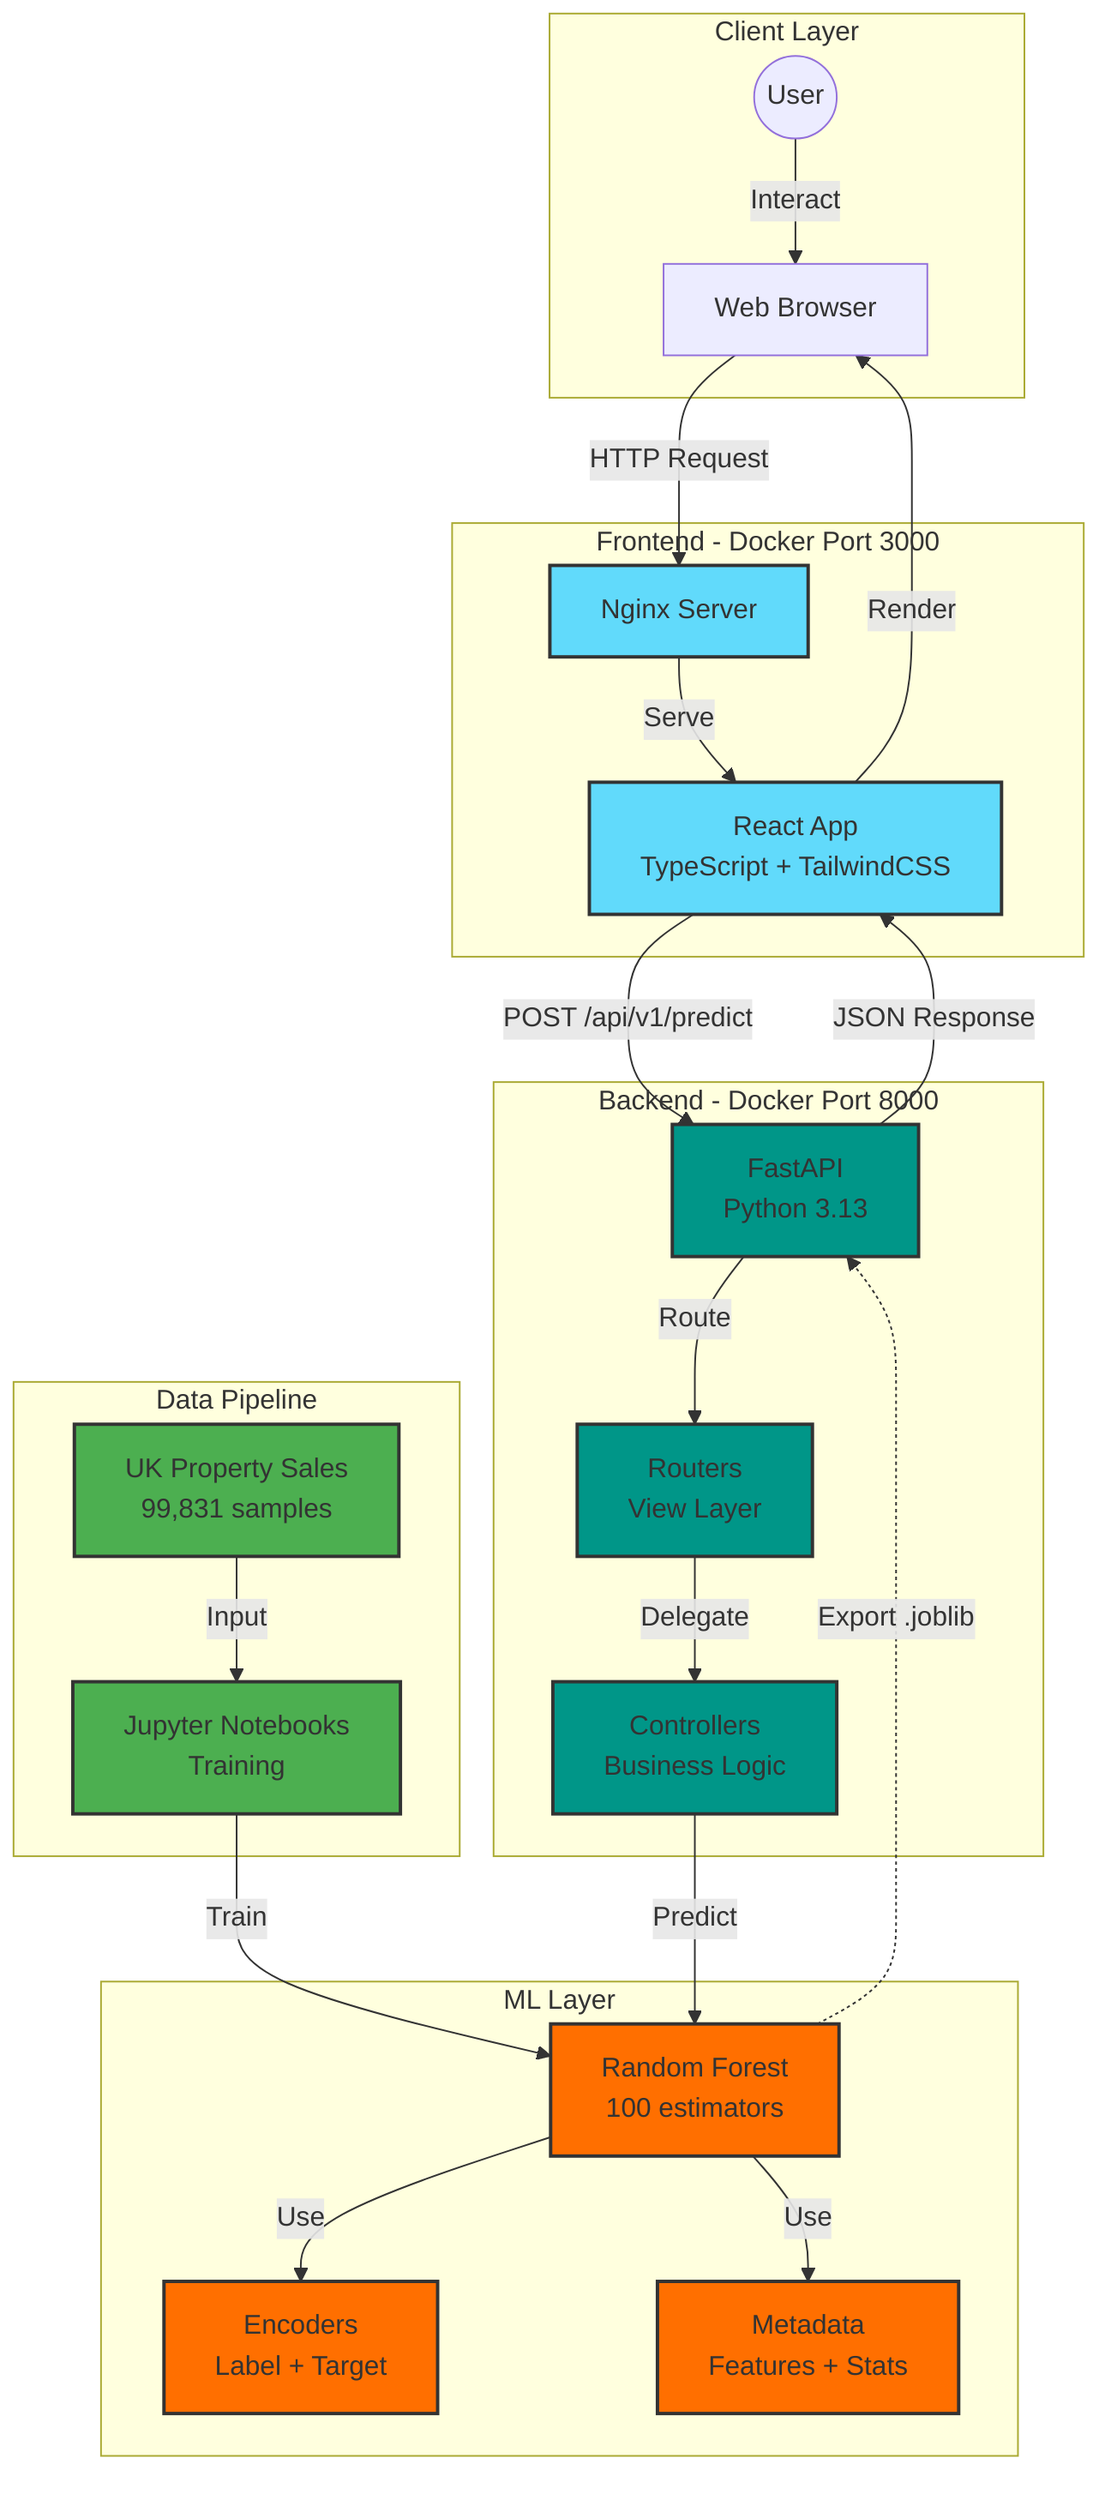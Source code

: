 flowchart TB
    subgraph Client[Client Layer]
        User((User))
        Browser[Web Browser]
    end

    subgraph Frontend[Frontend - Docker Port 3000]
        React[React App<br/>TypeScript + TailwindCSS]
        Nginx[Nginx Server]
    end

    subgraph Backend[Backend - Docker Port 8000]
        FastAPI[FastAPI<br/>Python 3.13]
        Controller[Controllers<br/>Business Logic]
        Router[Routers<br/>View Layer]
    end

    subgraph ML[ML Layer]
        Model[Random Forest<br/>100 estimators]
        Encoders[Encoders<br/>Label + Target]
        Metadata[Metadata<br/>Features + Stats]
    end

    subgraph Data[Data Pipeline]
        Notebooks[Jupyter Notebooks<br/>Training]
        Dataset[UK Property Sales<br/>99,831 samples]
    end

    User -->|Interact| Browser
    Browser -->|HTTP Request| Nginx
    Nginx -->|Serve| React
    React -->|POST /api/v1/predict| FastAPI
    FastAPI -->|Route| Router
    Router -->|Delegate| Controller
    Controller -->|Predict| Model
    Model -->|Use| Encoders
    Model -->|Use| Metadata
    FastAPI -->|JSON Response| React
    React -->|Render| Browser

    Notebooks -->|Train| Model
    Dataset -->|Input| Notebooks
    Model -.->|Export .joblib| FastAPI

    classDef frontend fill:#61DAFB,stroke:#333,stroke-width:2px
    classDef backend fill:#009688,stroke:#333,stroke-width:2px
    classDef ml fill:#FF6F00,stroke:#333,stroke-width:2px
    classDef data fill:#4CAF50,stroke:#333,stroke-width:2px
    
    class React,Nginx frontend
    class FastAPI,Controller,Router backend
    class Model,Encoders,Metadata ml
    class Notebooks,Dataset data